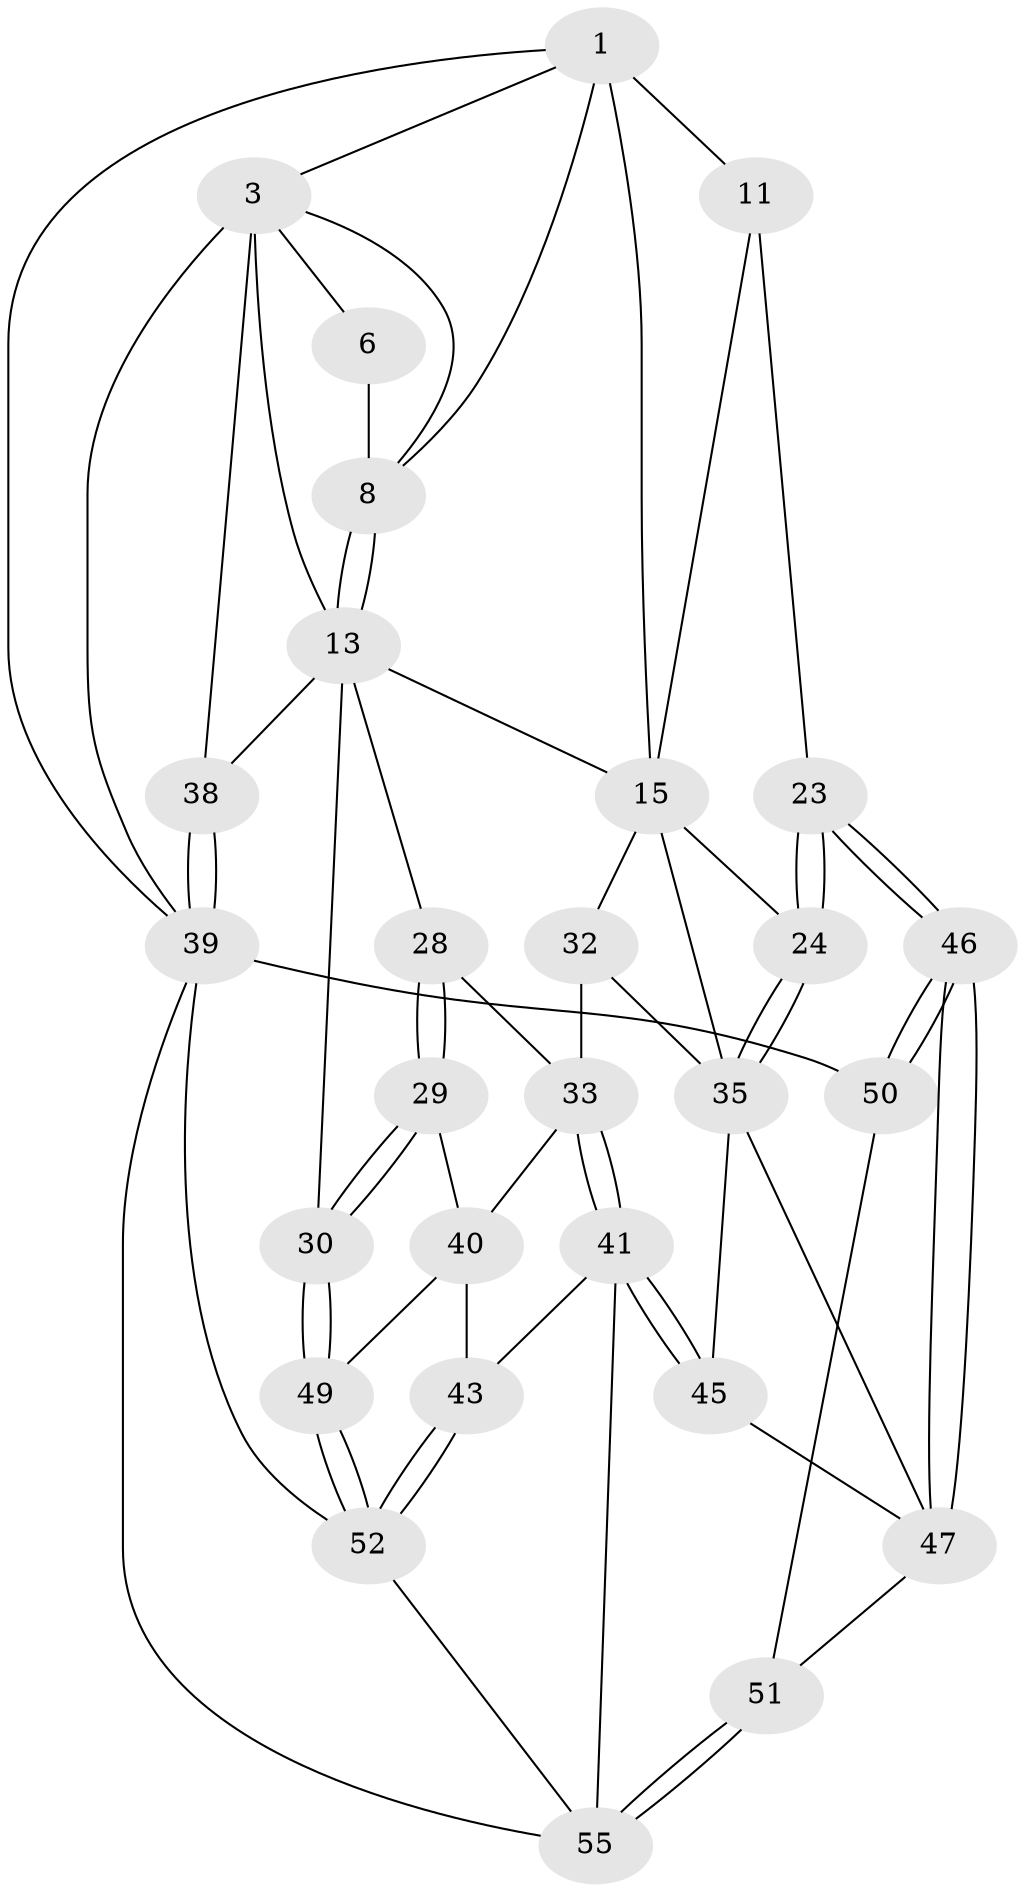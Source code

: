 // original degree distribution, {3: 0.03571428571428571, 5: 0.42857142857142855, 4: 0.2857142857142857, 6: 0.25}
// Generated by graph-tools (version 1.1) at 2025/16/03/09/25 04:16:57]
// undirected, 28 vertices, 68 edges
graph export_dot {
graph [start="1"]
  node [color=gray90,style=filled];
  1 [pos="+0.6669785862611122+0",super="+2+7"];
  3 [pos="+0+0",super="+4+27"];
  6 [pos="+0.6620099388672286+0"];
  8 [pos="+0.3405922368777839+0.31156643117557925",super="+9"];
  11 [pos="+1+0.17186751641576212",super="+12"];
  13 [pos="+0.34296421022461054+0.40133486049910316",super="+14+18"];
  15 [pos="+0.7564943527242727+0.3000145020481189",super="+16+19"];
  23 [pos="+1+0.5816558947995106"];
  24 [pos="+1+0.5739293894701804"];
  28 [pos="+0.37081584957874564+0.5858962989554739"];
  29 [pos="+0.325691113185961+0.6674076423569677"];
  30 [pos="+0.17066128359918295+0.722343020980881"];
  32 [pos="+0.5758581363596057+0.5856034998012282"];
  33 [pos="+0.49941892762506446+0.6501023361417283",super="+34"];
  35 [pos="+0.7627598054836446+0.6103867350187675",super="+36"];
  38 [pos="+0+0.6582652286959573"];
  39 [pos="+0+1",super="+54"];
  40 [pos="+0.40591776510194855+0.749604165927156",super="+44"];
  41 [pos="+0.6006275307551767+0.8851046926568494",super="+42"];
  43 [pos="+0.5549820847310094+0.9021366870629648"];
  45 [pos="+0.6361888074189648+0.8427732010087768"];
  46 [pos="+1+0.589778021636872"];
  47 [pos="+0.8339721384456817+0.7268818444057933",super="+48"];
  49 [pos="+0.1927126395311079+0.8736490041180875"];
  50 [pos="+1+0.9253497513607074"];
  51 [pos="+0.8784816867072043+0.8598674205511966"];
  52 [pos="+0.16375623443187468+0.9731578580019311",super="+53"];
  55 [pos="+0.6212060766177658+1",super="+56"];
  1 -- 3;
  1 -- 11 [weight=2];
  1 -- 8;
  1 -- 15;
  1 -- 39;
  3 -- 39;
  3 -- 6;
  3 -- 13 [weight=2];
  3 -- 8;
  3 -- 38;
  6 -- 8;
  8 -- 13;
  8 -- 13;
  11 -- 23;
  11 -- 15;
  13 -- 38;
  13 -- 30;
  13 -- 28;
  13 -- 15;
  15 -- 32;
  15 -- 24;
  15 -- 35;
  23 -- 24;
  23 -- 24;
  23 -- 46;
  23 -- 46;
  24 -- 35;
  24 -- 35;
  28 -- 29;
  28 -- 29;
  28 -- 33;
  29 -- 30;
  29 -- 30;
  29 -- 40;
  30 -- 49;
  30 -- 49;
  32 -- 33;
  32 -- 35;
  33 -- 41;
  33 -- 41;
  33 -- 40;
  35 -- 45;
  35 -- 47;
  38 -- 39;
  38 -- 39;
  39 -- 52;
  39 -- 50;
  39 -- 55;
  40 -- 49;
  40 -- 43;
  41 -- 45;
  41 -- 45;
  41 -- 43;
  41 -- 55;
  43 -- 52;
  43 -- 52;
  45 -- 47;
  46 -- 47;
  46 -- 47;
  46 -- 50;
  46 -- 50;
  47 -- 51;
  49 -- 52;
  49 -- 52;
  50 -- 51;
  51 -- 55;
  51 -- 55;
  52 -- 55;
}
